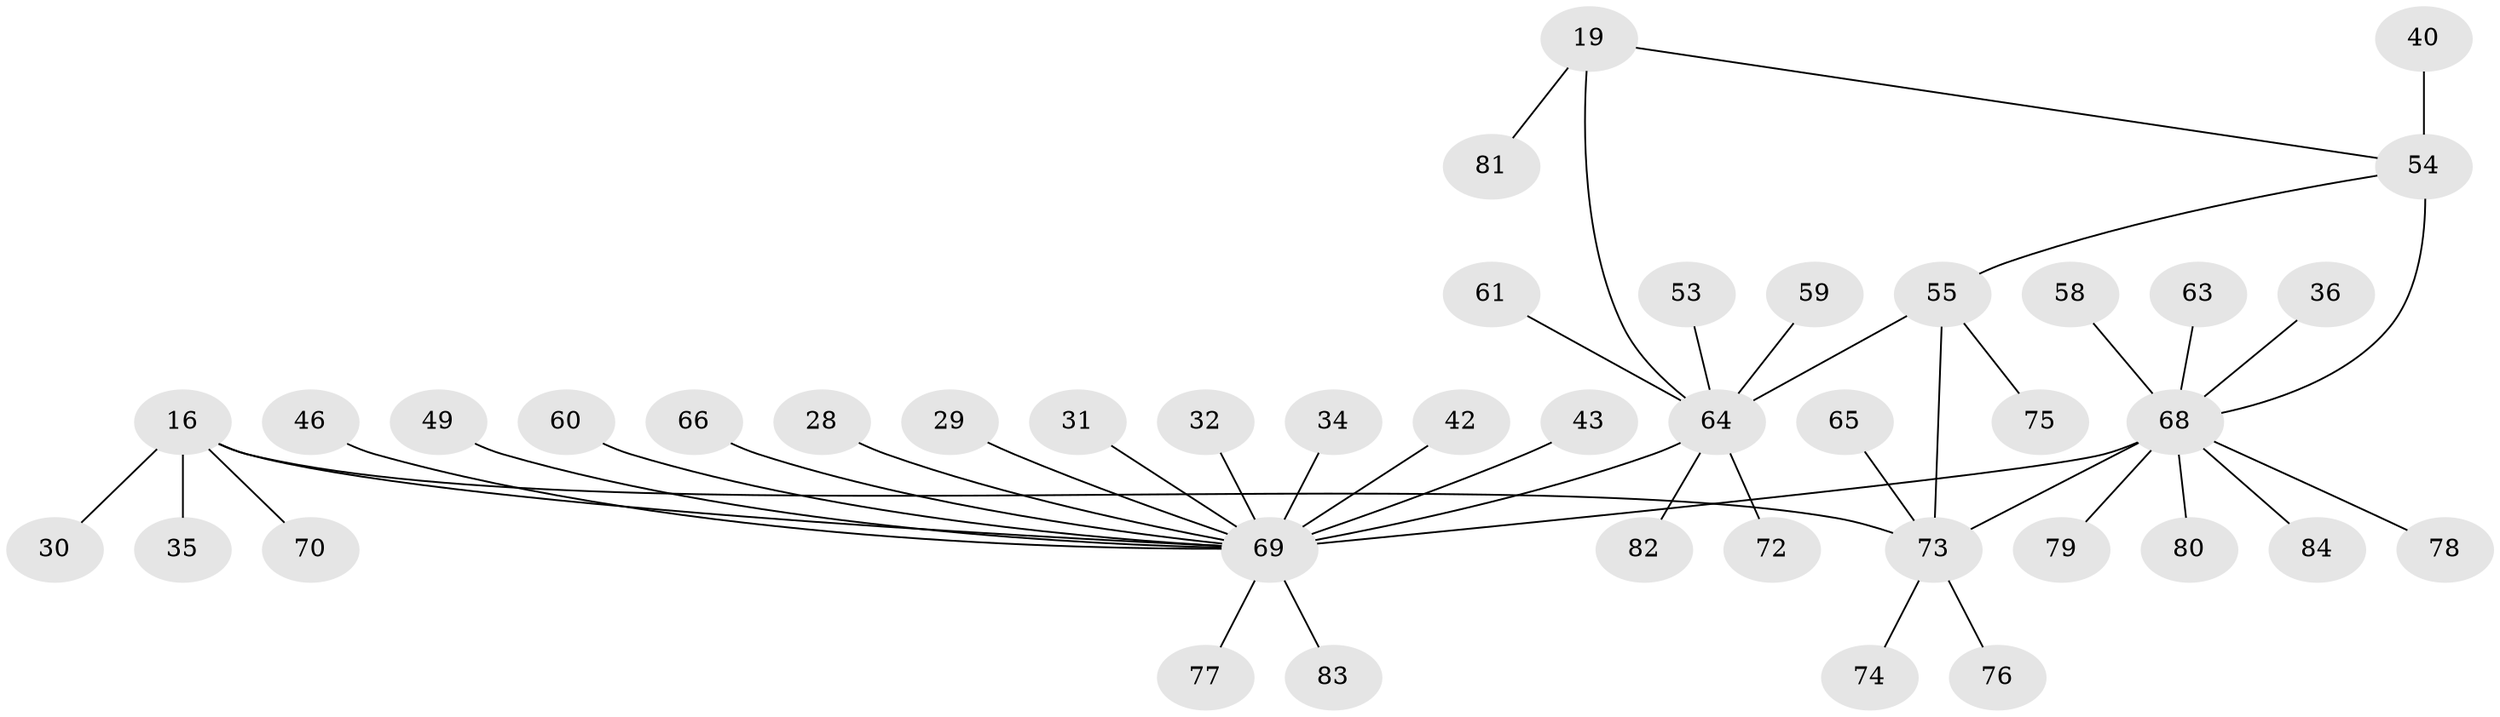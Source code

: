 // original degree distribution, {7: 0.023809523809523808, 9: 0.023809523809523808, 6: 0.047619047619047616, 10: 0.03571428571428571, 5: 0.03571428571428571, 8: 0.047619047619047616, 4: 0.011904761904761904, 3: 0.023809523809523808, 1: 0.6547619047619048, 2: 0.09523809523809523}
// Generated by graph-tools (version 1.1) at 2025/55/03/09/25 04:55:45]
// undirected, 42 vertices, 45 edges
graph export_dot {
graph [start="1"]
  node [color=gray90,style=filled];
  16 [super="+14"];
  19 [super="+18"];
  28;
  29 [super="+24"];
  30;
  31;
  32;
  34;
  35;
  36;
  40;
  42;
  43;
  46;
  49;
  53;
  54 [super="+11+39"];
  55 [super="+37+45"];
  58;
  59;
  60 [super="+50"];
  61;
  63;
  64 [super="+20+27+44"];
  65;
  66;
  68 [super="+67+33+51"];
  69 [super="+15+8+23"];
  70;
  72;
  73 [super="+52+4+25+26+38+41+47+48+62"];
  74 [super="+56"];
  75;
  76 [super="+57"];
  77 [super="+71"];
  78;
  79;
  80;
  81;
  82;
  83;
  84;
  16 -- 35;
  16 -- 70;
  16 -- 30;
  16 -- 73 [weight=2];
  16 -- 69 [weight=4];
  19 -- 81;
  19 -- 64 [weight=4];
  19 -- 54;
  28 -- 69;
  29 -- 69;
  31 -- 69;
  32 -- 69;
  34 -- 69;
  36 -- 68;
  40 -- 54;
  42 -- 69;
  43 -- 69;
  46 -- 69;
  49 -- 69;
  53 -- 64;
  54 -- 68 [weight=4];
  54 -- 55;
  55 -- 64;
  55 -- 73 [weight=4];
  55 -- 75;
  58 -- 68;
  59 -- 64;
  60 -- 69;
  61 -- 64;
  63 -- 68;
  64 -- 69 [weight=3];
  64 -- 72;
  64 -- 82;
  65 -- 73;
  66 -- 69;
  68 -- 69 [weight=6];
  68 -- 78;
  68 -- 80;
  68 -- 84;
  68 -- 73;
  68 -- 79;
  69 -- 77;
  69 -- 83;
  73 -- 74;
  73 -- 76;
}
